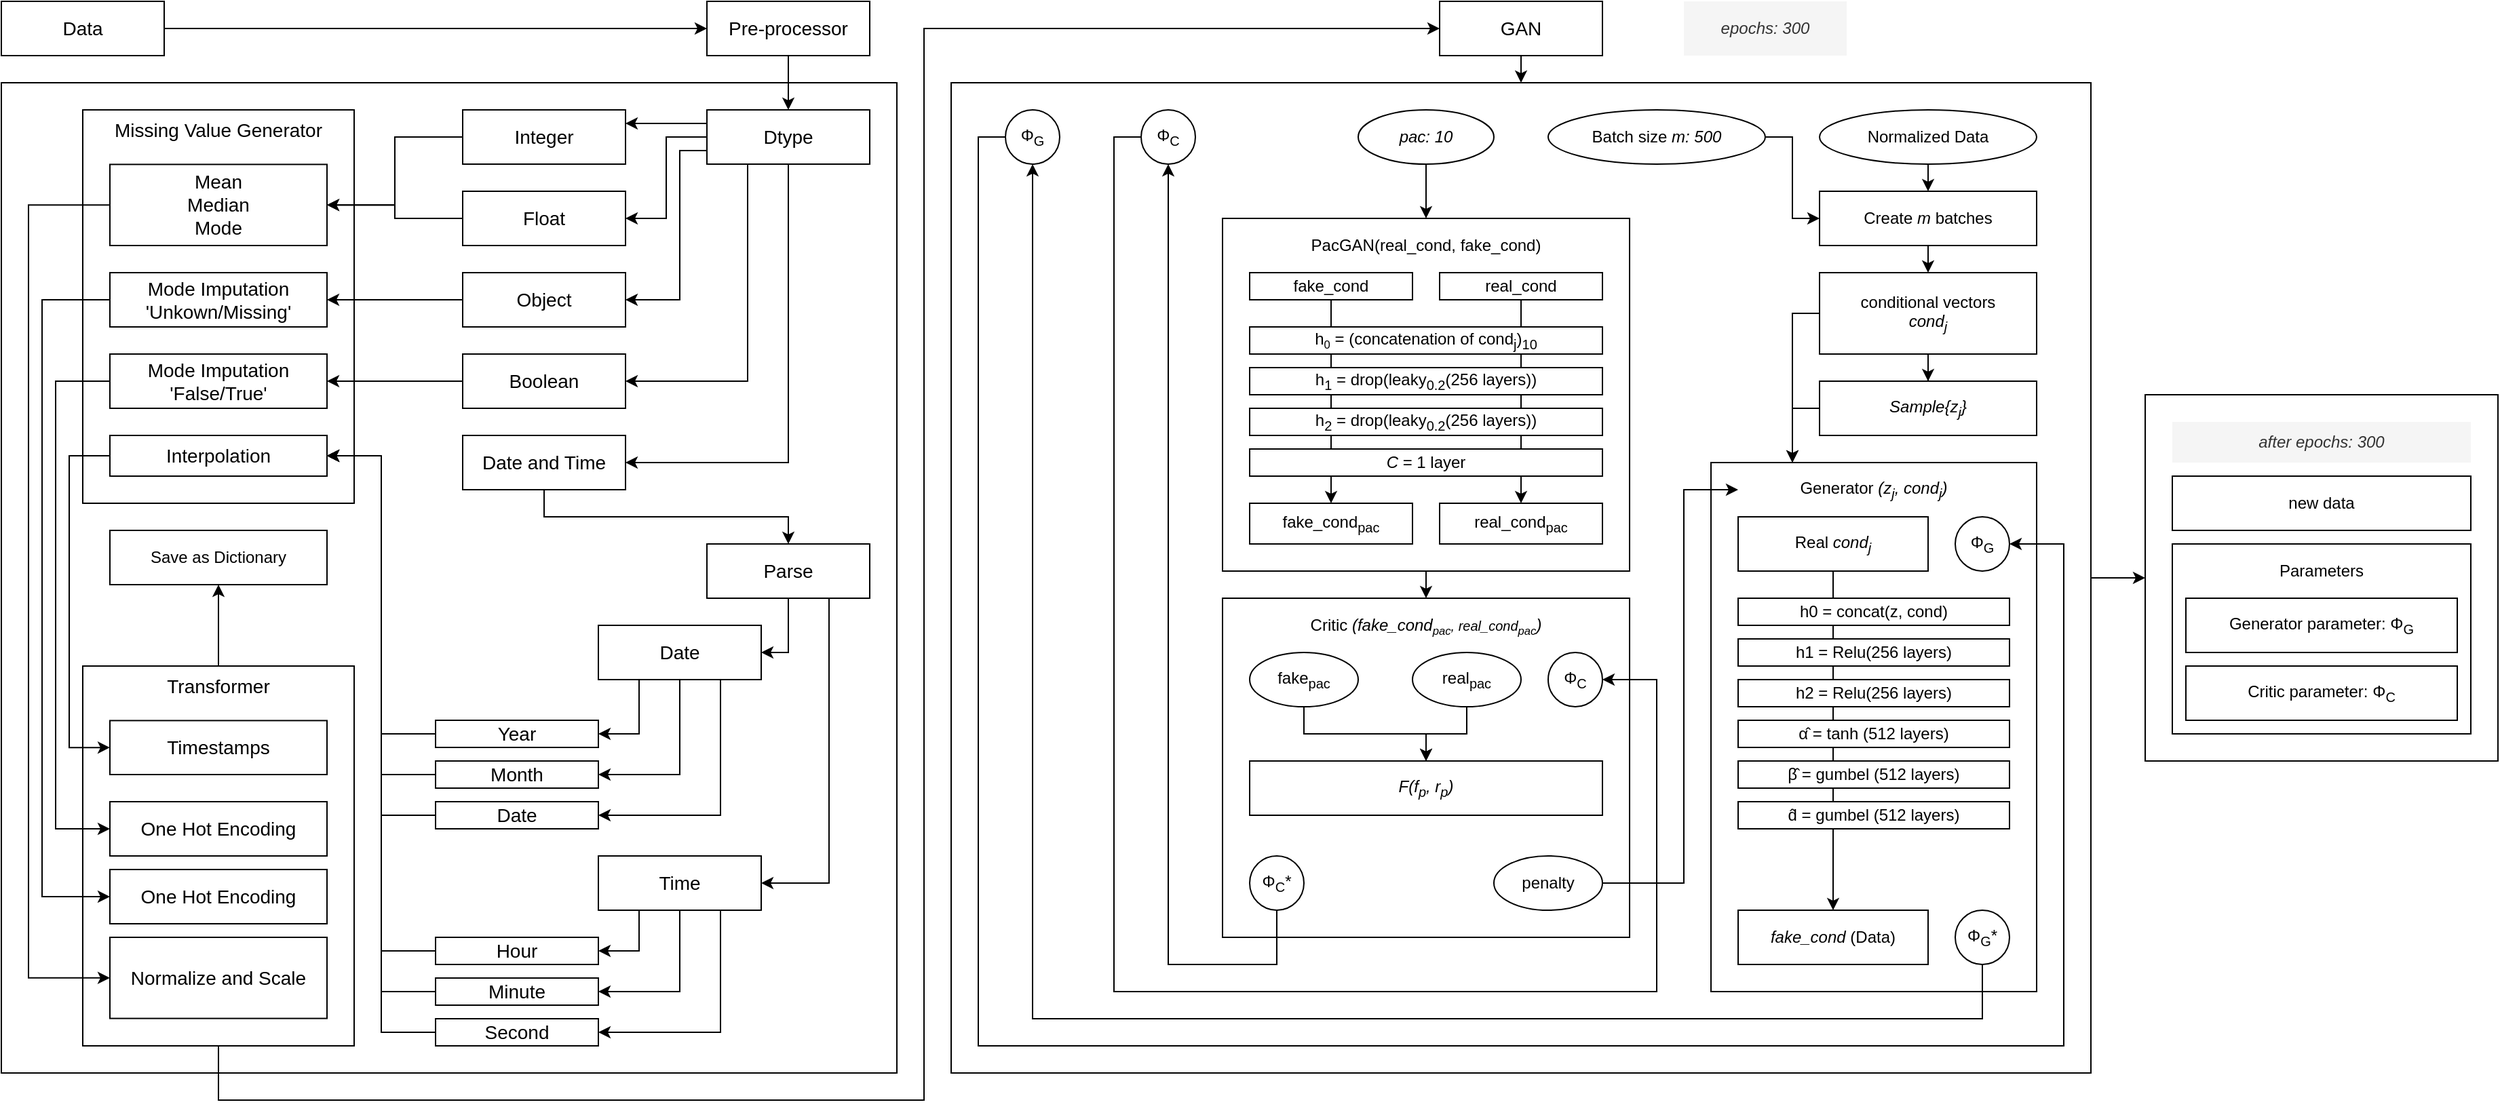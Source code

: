 <mxfile version="24.5.4" type="device">
  <diagram name="Page-1" id="wLf1nhtJa03toLaMT2m9">
    <mxGraphModel dx="813" dy="416" grid="1" gridSize="10" guides="1" tooltips="1" connect="1" arrows="1" fold="1" page="1" pageScale="1" pageWidth="1920" pageHeight="1200" math="0" shadow="0">
      <root>
        <mxCell id="0" />
        <mxCell id="1" parent="0" />
        <mxCell id="Lz_0s9tKfAzu82U7_1z1-38" value="" style="rounded=0;whiteSpace=wrap;html=1;fillColor=none;fontSize=14;fontFamily=Helvetica;verticalAlign=middle;" parent="1" vertex="1">
          <mxGeometry x="40" y="100" width="660" height="730" as="geometry" />
        </mxCell>
        <mxCell id="Lz_0s9tKfAzu82U7_1z1-3" value="" style="edgeStyle=orthogonalEdgeStyle;rounded=0;orthogonalLoop=1;jettySize=auto;html=1;fontSize=14;fontFamily=Helvetica;verticalAlign=middle;" parent="1" source="Lz_0s9tKfAzu82U7_1z1-1" target="Lz_0s9tKfAzu82U7_1z1-2" edge="1">
          <mxGeometry relative="1" as="geometry" />
        </mxCell>
        <mxCell id="Lz_0s9tKfAzu82U7_1z1-1" value="Data" style="rounded=0;whiteSpace=wrap;html=1;fontSize=14;fontFamily=Helvetica;verticalAlign=middle;horizontal=1;" parent="1" vertex="1">
          <mxGeometry x="40" y="40" width="120" height="40" as="geometry" />
        </mxCell>
        <mxCell id="Lz_0s9tKfAzu82U7_1z1-5" value="" style="edgeStyle=orthogonalEdgeStyle;rounded=0;orthogonalLoop=1;jettySize=auto;html=1;fontSize=14;fontFamily=Helvetica;verticalAlign=middle;" parent="1" source="Lz_0s9tKfAzu82U7_1z1-2" target="Lz_0s9tKfAzu82U7_1z1-4" edge="1">
          <mxGeometry relative="1" as="geometry" />
        </mxCell>
        <mxCell id="Lz_0s9tKfAzu82U7_1z1-2" value="Pre-processor" style="whiteSpace=wrap;html=1;rounded=0;fontSize=14;fontFamily=Helvetica;verticalAlign=middle;" parent="1" vertex="1">
          <mxGeometry x="560" y="40" width="120" height="40" as="geometry" />
        </mxCell>
        <mxCell id="Lz_0s9tKfAzu82U7_1z1-26" style="edgeStyle=orthogonalEdgeStyle;rounded=0;orthogonalLoop=1;jettySize=auto;html=1;exitX=0;exitY=0.25;exitDx=0;exitDy=0;entryX=1;entryY=0.25;entryDx=0;entryDy=0;fontSize=14;fontFamily=Helvetica;verticalAlign=middle;" parent="1" source="Lz_0s9tKfAzu82U7_1z1-4" target="Lz_0s9tKfAzu82U7_1z1-9" edge="1">
          <mxGeometry relative="1" as="geometry" />
        </mxCell>
        <mxCell id="Lz_0s9tKfAzu82U7_1z1-27" style="edgeStyle=orthogonalEdgeStyle;rounded=0;orthogonalLoop=1;jettySize=auto;html=1;exitX=0;exitY=0.5;exitDx=0;exitDy=0;entryX=1;entryY=0.5;entryDx=0;entryDy=0;fontSize=14;fontFamily=Helvetica;verticalAlign=middle;" parent="1" source="Lz_0s9tKfAzu82U7_1z1-4" target="Lz_0s9tKfAzu82U7_1z1-13" edge="1">
          <mxGeometry relative="1" as="geometry" />
        </mxCell>
        <mxCell id="Lz_0s9tKfAzu82U7_1z1-28" style="edgeStyle=orthogonalEdgeStyle;rounded=0;orthogonalLoop=1;jettySize=auto;html=1;exitX=0;exitY=0.75;exitDx=0;exitDy=0;entryX=1;entryY=0.5;entryDx=0;entryDy=0;fontSize=14;fontFamily=Helvetica;verticalAlign=middle;" parent="1" target="Lz_0s9tKfAzu82U7_1z1-15" edge="1">
          <mxGeometry relative="1" as="geometry">
            <mxPoint x="620" y="150" as="sourcePoint" />
            <mxPoint x="500" y="300" as="targetPoint" />
            <Array as="points">
              <mxPoint x="540" y="150" />
              <mxPoint x="540" y="260" />
            </Array>
          </mxGeometry>
        </mxCell>
        <mxCell id="Lz_0s9tKfAzu82U7_1z1-29" style="edgeStyle=orthogonalEdgeStyle;rounded=0;orthogonalLoop=1;jettySize=auto;html=1;exitX=0.25;exitY=1;exitDx=0;exitDy=0;entryX=1;entryY=0.5;entryDx=0;entryDy=0;fontSize=14;fontFamily=Helvetica;verticalAlign=middle;" parent="1" source="Lz_0s9tKfAzu82U7_1z1-4" target="Lz_0s9tKfAzu82U7_1z1-19" edge="1">
          <mxGeometry relative="1" as="geometry" />
        </mxCell>
        <mxCell id="Lz_0s9tKfAzu82U7_1z1-31" style="edgeStyle=orthogonalEdgeStyle;rounded=0;orthogonalLoop=1;jettySize=auto;html=1;exitX=0.5;exitY=1;exitDx=0;exitDy=0;entryX=1;entryY=0.5;entryDx=0;entryDy=0;fontSize=14;fontFamily=Helvetica;verticalAlign=middle;" parent="1" source="Lz_0s9tKfAzu82U7_1z1-4" target="Lz_0s9tKfAzu82U7_1z1-30" edge="1">
          <mxGeometry relative="1" as="geometry" />
        </mxCell>
        <mxCell id="Lz_0s9tKfAzu82U7_1z1-4" value="Dtype" style="whiteSpace=wrap;html=1;rounded=0;fontSize=14;fontFamily=Helvetica;verticalAlign=middle;" parent="1" vertex="1">
          <mxGeometry x="560" y="120" width="120" height="40" as="geometry" />
        </mxCell>
        <mxCell id="Lz_0s9tKfAzu82U7_1z1-57" value="" style="group;fontSize=14;fontFamily=Helvetica;verticalAlign=middle;" parent="1" vertex="1" connectable="0">
          <mxGeometry x="100" y="120" width="200" height="290" as="geometry" />
        </mxCell>
        <mxCell id="Lz_0s9tKfAzu82U7_1z1-40" value="" style="rounded=0;whiteSpace=wrap;html=1;fontSize=14;fontFamily=Helvetica;verticalAlign=middle;" parent="Lz_0s9tKfAzu82U7_1z1-57" vertex="1">
          <mxGeometry width="200" height="290" as="geometry" />
        </mxCell>
        <mxCell id="Lz_0s9tKfAzu82U7_1z1-41" value="Missing Value Generator" style="text;html=1;align=center;verticalAlign=middle;whiteSpace=wrap;rounded=0;fontSize=14;fontFamily=Helvetica;" parent="Lz_0s9tKfAzu82U7_1z1-57" vertex="1">
          <mxGeometry x="10" y="6.042" width="180" height="18.125" as="geometry" />
        </mxCell>
        <mxCell id="Lz_0s9tKfAzu82U7_1z1-61" value="Mean&lt;br style=&quot;font-size: 14px;&quot;&gt;Median&lt;br style=&quot;font-size: 14px;&quot;&gt;Mode" style="rounded=0;whiteSpace=wrap;html=1;fontSize=14;" parent="Lz_0s9tKfAzu82U7_1z1-57" vertex="1">
          <mxGeometry x="20" y="40.21" width="160" height="59.79" as="geometry" />
        </mxCell>
        <mxCell id="Lz_0s9tKfAzu82U7_1z1-64" value="Mode Imputation&lt;div style=&quot;font-size: 14px;&quot;&gt;&#39;Unkown/Missing&#39;&lt;/div&gt;" style="rounded=0;whiteSpace=wrap;html=1;fontSize=14;" parent="Lz_0s9tKfAzu82U7_1z1-57" vertex="1">
          <mxGeometry x="20" y="120" width="160" height="40" as="geometry" />
        </mxCell>
        <mxCell id="Lz_0s9tKfAzu82U7_1z1-66" value="Mode Imputation&lt;div style=&quot;font-size: 14px;&quot;&gt;&#39;False/True&#39;&lt;/div&gt;" style="rounded=0;whiteSpace=wrap;html=1;fontSize=14;" parent="Lz_0s9tKfAzu82U7_1z1-57" vertex="1">
          <mxGeometry x="20" y="180" width="160" height="40" as="geometry" />
        </mxCell>
        <mxCell id="Lz_0s9tKfAzu82U7_1z1-68" value="Interpolation" style="rounded=0;whiteSpace=wrap;html=1;fontSize=14;" parent="Lz_0s9tKfAzu82U7_1z1-57" vertex="1">
          <mxGeometry x="20" y="240" width="160" height="30" as="geometry" />
        </mxCell>
        <mxCell id="Lz_0s9tKfAzu82U7_1z1-76" style="edgeStyle=orthogonalEdgeStyle;rounded=0;orthogonalLoop=1;jettySize=auto;html=1;exitX=0;exitY=0.5;exitDx=0;exitDy=0;entryX=1;entryY=0.5;entryDx=0;entryDy=0;fontSize=14;" parent="1" source="Lz_0s9tKfAzu82U7_1z1-9" target="Lz_0s9tKfAzu82U7_1z1-61" edge="1">
          <mxGeometry relative="1" as="geometry" />
        </mxCell>
        <mxCell id="Lz_0s9tKfAzu82U7_1z1-9" value="Integer" style="whiteSpace=wrap;html=1;rounded=0;fontSize=14;fontFamily=Helvetica;verticalAlign=middle;" parent="1" vertex="1">
          <mxGeometry x="380" y="120" width="120" height="40" as="geometry" />
        </mxCell>
        <mxCell id="Lz_0s9tKfAzu82U7_1z1-77" style="edgeStyle=orthogonalEdgeStyle;rounded=0;orthogonalLoop=1;jettySize=auto;html=1;exitX=0;exitY=0.5;exitDx=0;exitDy=0;entryX=1;entryY=0.5;entryDx=0;entryDy=0;fontSize=14;" parent="1" source="Lz_0s9tKfAzu82U7_1z1-13" target="Lz_0s9tKfAzu82U7_1z1-61" edge="1">
          <mxGeometry relative="1" as="geometry" />
        </mxCell>
        <mxCell id="Lz_0s9tKfAzu82U7_1z1-13" value="Float" style="whiteSpace=wrap;html=1;rounded=0;fontSize=14;fontFamily=Helvetica;verticalAlign=middle;" parent="1" vertex="1">
          <mxGeometry x="380" y="180" width="120" height="40" as="geometry" />
        </mxCell>
        <mxCell id="Lz_0s9tKfAzu82U7_1z1-78" style="edgeStyle=orthogonalEdgeStyle;rounded=0;orthogonalLoop=1;jettySize=auto;html=1;exitX=0;exitY=0.5;exitDx=0;exitDy=0;entryX=1;entryY=0.5;entryDx=0;entryDy=0;fontSize=14;" parent="1" source="Lz_0s9tKfAzu82U7_1z1-15" target="Lz_0s9tKfAzu82U7_1z1-64" edge="1">
          <mxGeometry relative="1" as="geometry" />
        </mxCell>
        <mxCell id="Lz_0s9tKfAzu82U7_1z1-15" value="Object" style="whiteSpace=wrap;html=1;rounded=0;fontSize=14;fontFamily=Helvetica;verticalAlign=middle;" parent="1" vertex="1">
          <mxGeometry x="380" y="240" width="120" height="40" as="geometry" />
        </mxCell>
        <mxCell id="Lz_0s9tKfAzu82U7_1z1-79" style="edgeStyle=orthogonalEdgeStyle;rounded=0;orthogonalLoop=1;jettySize=auto;html=1;exitX=0;exitY=0.5;exitDx=0;exitDy=0;entryX=1;entryY=0.5;entryDx=0;entryDy=0;fontSize=14;" parent="1" source="Lz_0s9tKfAzu82U7_1z1-19" target="Lz_0s9tKfAzu82U7_1z1-66" edge="1">
          <mxGeometry relative="1" as="geometry" />
        </mxCell>
        <mxCell id="Lz_0s9tKfAzu82U7_1z1-19" value="Boolean" style="whiteSpace=wrap;html=1;rounded=0;fontSize=14;fontFamily=Helvetica;verticalAlign=middle;" parent="1" vertex="1">
          <mxGeometry x="380" y="300" width="120" height="40" as="geometry" />
        </mxCell>
        <mxCell id="Lz_0s9tKfAzu82U7_1z1-39" style="edgeStyle=orthogonalEdgeStyle;rounded=0;orthogonalLoop=1;jettySize=auto;html=1;exitX=0.5;exitY=1;exitDx=0;exitDy=0;entryX=0.5;entryY=0;entryDx=0;entryDy=0;fontSize=14;fontFamily=Helvetica;verticalAlign=middle;" parent="1" source="Lz_0s9tKfAzu82U7_1z1-30" target="Lz_0s9tKfAzu82U7_1z1-33" edge="1">
          <mxGeometry relative="1" as="geometry" />
        </mxCell>
        <mxCell id="Lz_0s9tKfAzu82U7_1z1-30" value="Date and Time" style="whiteSpace=wrap;html=1;rounded=0;fontSize=14;fontFamily=Helvetica;verticalAlign=middle;" parent="1" vertex="1">
          <mxGeometry x="380" y="360" width="120" height="40" as="geometry" />
        </mxCell>
        <mxCell id="Lz_0s9tKfAzu82U7_1z1-44" style="edgeStyle=orthogonalEdgeStyle;rounded=0;orthogonalLoop=1;jettySize=auto;html=1;exitX=0.75;exitY=1;exitDx=0;exitDy=0;entryX=1;entryY=0.5;entryDx=0;entryDy=0;fontSize=14;fontFamily=Helvetica;verticalAlign=middle;" parent="1" source="Lz_0s9tKfAzu82U7_1z1-33" target="Lz_0s9tKfAzu82U7_1z1-35" edge="1">
          <mxGeometry relative="1" as="geometry" />
        </mxCell>
        <mxCell id="Lz_0s9tKfAzu82U7_1z1-45" style="edgeStyle=orthogonalEdgeStyle;rounded=0;orthogonalLoop=1;jettySize=auto;html=1;exitX=0.5;exitY=1;exitDx=0;exitDy=0;entryX=1;entryY=0.5;entryDx=0;entryDy=0;fontSize=14;fontFamily=Helvetica;verticalAlign=middle;" parent="1" source="Lz_0s9tKfAzu82U7_1z1-33" target="Lz_0s9tKfAzu82U7_1z1-34" edge="1">
          <mxGeometry relative="1" as="geometry" />
        </mxCell>
        <mxCell id="Lz_0s9tKfAzu82U7_1z1-33" value="Parse" style="whiteSpace=wrap;html=1;rounded=0;fontSize=14;fontFamily=Helvetica;verticalAlign=middle;" parent="1" vertex="1">
          <mxGeometry x="560" y="440" width="120" height="40" as="geometry" />
        </mxCell>
        <mxCell id="Lz_0s9tKfAzu82U7_1z1-58" style="edgeStyle=orthogonalEdgeStyle;rounded=0;orthogonalLoop=1;jettySize=auto;html=1;exitX=0.75;exitY=1;exitDx=0;exitDy=0;entryX=1;entryY=0.5;entryDx=0;entryDy=0;fontSize=14;fontFamily=Helvetica;verticalAlign=middle;" parent="1" source="Lz_0s9tKfAzu82U7_1z1-34" target="Lz_0s9tKfAzu82U7_1z1-53" edge="1">
          <mxGeometry relative="1" as="geometry" />
        </mxCell>
        <mxCell id="Lz_0s9tKfAzu82U7_1z1-59" style="edgeStyle=orthogonalEdgeStyle;rounded=0;orthogonalLoop=1;jettySize=auto;html=1;exitX=0.5;exitY=1;exitDx=0;exitDy=0;entryX=1;entryY=0.5;entryDx=0;entryDy=0;fontSize=14;fontFamily=Helvetica;verticalAlign=middle;" parent="1" source="Lz_0s9tKfAzu82U7_1z1-34" target="Lz_0s9tKfAzu82U7_1z1-55" edge="1">
          <mxGeometry relative="1" as="geometry" />
        </mxCell>
        <mxCell id="Lz_0s9tKfAzu82U7_1z1-60" style="edgeStyle=orthogonalEdgeStyle;rounded=0;orthogonalLoop=1;jettySize=auto;html=1;exitX=0.25;exitY=1;exitDx=0;exitDy=0;entryX=1;entryY=0.5;entryDx=0;entryDy=0;fontSize=14;fontFamily=Helvetica;verticalAlign=middle;" parent="1" source="Lz_0s9tKfAzu82U7_1z1-34" target="Lz_0s9tKfAzu82U7_1z1-54" edge="1">
          <mxGeometry relative="1" as="geometry" />
        </mxCell>
        <mxCell id="Lz_0s9tKfAzu82U7_1z1-34" value="Date" style="whiteSpace=wrap;html=1;rounded=0;fontSize=14;fontFamily=Helvetica;verticalAlign=middle;" parent="1" vertex="1">
          <mxGeometry x="480" y="500" width="120" height="40" as="geometry" />
        </mxCell>
        <mxCell id="Lz_0s9tKfAzu82U7_1z1-49" style="edgeStyle=orthogonalEdgeStyle;rounded=0;orthogonalLoop=1;jettySize=auto;html=1;exitX=0.75;exitY=1;exitDx=0;exitDy=0;entryX=1;entryY=0.5;entryDx=0;entryDy=0;fontSize=14;fontFamily=Helvetica;verticalAlign=middle;" parent="1" source="Lz_0s9tKfAzu82U7_1z1-35" target="Lz_0s9tKfAzu82U7_1z1-46" edge="1">
          <mxGeometry relative="1" as="geometry" />
        </mxCell>
        <mxCell id="Lz_0s9tKfAzu82U7_1z1-50" style="edgeStyle=orthogonalEdgeStyle;rounded=0;orthogonalLoop=1;jettySize=auto;html=1;exitX=0.25;exitY=1;exitDx=0;exitDy=0;entryX=1;entryY=0.5;entryDx=0;entryDy=0;fontSize=14;fontFamily=Helvetica;verticalAlign=middle;" parent="1" source="Lz_0s9tKfAzu82U7_1z1-35" target="Lz_0s9tKfAzu82U7_1z1-48" edge="1">
          <mxGeometry relative="1" as="geometry" />
        </mxCell>
        <mxCell id="Lz_0s9tKfAzu82U7_1z1-52" style="edgeStyle=orthogonalEdgeStyle;rounded=0;orthogonalLoop=1;jettySize=auto;html=1;exitX=0.5;exitY=1;exitDx=0;exitDy=0;entryX=1;entryY=0.5;entryDx=0;entryDy=0;fontSize=14;fontFamily=Helvetica;verticalAlign=middle;" parent="1" source="Lz_0s9tKfAzu82U7_1z1-35" target="Lz_0s9tKfAzu82U7_1z1-51" edge="1">
          <mxGeometry relative="1" as="geometry" />
        </mxCell>
        <mxCell id="Lz_0s9tKfAzu82U7_1z1-35" value="Time" style="whiteSpace=wrap;html=1;rounded=0;fontSize=14;fontFamily=Helvetica;verticalAlign=middle;" parent="1" vertex="1">
          <mxGeometry x="480" y="670" width="120" height="40" as="geometry" />
        </mxCell>
        <mxCell id="Lz_0s9tKfAzu82U7_1z1-70" style="edgeStyle=orthogonalEdgeStyle;rounded=0;orthogonalLoop=1;jettySize=auto;html=1;exitX=0;exitY=0.5;exitDx=0;exitDy=0;entryX=1;entryY=0.5;entryDx=0;entryDy=0;fontSize=14;" parent="1" source="Lz_0s9tKfAzu82U7_1z1-46" target="Lz_0s9tKfAzu82U7_1z1-68" edge="1">
          <mxGeometry relative="1" as="geometry" />
        </mxCell>
        <mxCell id="Lz_0s9tKfAzu82U7_1z1-46" value="Second" style="whiteSpace=wrap;html=1;rounded=0;fontSize=14;fontFamily=Helvetica;verticalAlign=middle;" parent="1" vertex="1">
          <mxGeometry x="360" y="790" width="120" height="20" as="geometry" />
        </mxCell>
        <mxCell id="Lz_0s9tKfAzu82U7_1z1-72" style="edgeStyle=orthogonalEdgeStyle;rounded=0;orthogonalLoop=1;jettySize=auto;html=1;exitX=0;exitY=0.5;exitDx=0;exitDy=0;entryX=1;entryY=0.5;entryDx=0;entryDy=0;fontSize=14;" parent="1" source="Lz_0s9tKfAzu82U7_1z1-48" target="Lz_0s9tKfAzu82U7_1z1-68" edge="1">
          <mxGeometry relative="1" as="geometry" />
        </mxCell>
        <mxCell id="Lz_0s9tKfAzu82U7_1z1-48" value="Hour" style="whiteSpace=wrap;html=1;rounded=0;fontSize=14;fontFamily=Helvetica;verticalAlign=middle;" parent="1" vertex="1">
          <mxGeometry x="360" y="730" width="120" height="20" as="geometry" />
        </mxCell>
        <mxCell id="Lz_0s9tKfAzu82U7_1z1-71" style="edgeStyle=orthogonalEdgeStyle;rounded=0;orthogonalLoop=1;jettySize=auto;html=1;exitX=0;exitY=0.5;exitDx=0;exitDy=0;entryX=1;entryY=0.5;entryDx=0;entryDy=0;fontSize=14;" parent="1" source="Lz_0s9tKfAzu82U7_1z1-51" target="Lz_0s9tKfAzu82U7_1z1-68" edge="1">
          <mxGeometry relative="1" as="geometry" />
        </mxCell>
        <mxCell id="Lz_0s9tKfAzu82U7_1z1-51" value="Minute" style="whiteSpace=wrap;html=1;rounded=0;fontSize=14;fontFamily=Helvetica;verticalAlign=middle;" parent="1" vertex="1">
          <mxGeometry x="360" y="760" width="120" height="20" as="geometry" />
        </mxCell>
        <mxCell id="Lz_0s9tKfAzu82U7_1z1-73" style="edgeStyle=orthogonalEdgeStyle;rounded=0;orthogonalLoop=1;jettySize=auto;html=1;exitX=0;exitY=0.5;exitDx=0;exitDy=0;entryX=1;entryY=0.5;entryDx=0;entryDy=0;fontSize=14;" parent="1" source="Lz_0s9tKfAzu82U7_1z1-53" target="Lz_0s9tKfAzu82U7_1z1-68" edge="1">
          <mxGeometry relative="1" as="geometry" />
        </mxCell>
        <mxCell id="Lz_0s9tKfAzu82U7_1z1-53" value="Date" style="whiteSpace=wrap;html=1;rounded=0;fontSize=14;fontFamily=Helvetica;verticalAlign=middle;" parent="1" vertex="1">
          <mxGeometry x="360" y="630" width="120" height="20" as="geometry" />
        </mxCell>
        <mxCell id="Lz_0s9tKfAzu82U7_1z1-75" style="edgeStyle=orthogonalEdgeStyle;rounded=0;orthogonalLoop=1;jettySize=auto;html=1;exitX=0;exitY=0.5;exitDx=0;exitDy=0;entryX=1;entryY=0.5;entryDx=0;entryDy=0;fontSize=14;" parent="1" source="Lz_0s9tKfAzu82U7_1z1-54" target="Lz_0s9tKfAzu82U7_1z1-68" edge="1">
          <mxGeometry relative="1" as="geometry" />
        </mxCell>
        <mxCell id="Lz_0s9tKfAzu82U7_1z1-54" value="Year" style="whiteSpace=wrap;html=1;rounded=0;fontSize=14;fontFamily=Helvetica;verticalAlign=middle;" parent="1" vertex="1">
          <mxGeometry x="360" y="570" width="120" height="20" as="geometry" />
        </mxCell>
        <mxCell id="Lz_0s9tKfAzu82U7_1z1-74" style="edgeStyle=orthogonalEdgeStyle;rounded=0;orthogonalLoop=1;jettySize=auto;html=1;exitX=0;exitY=0.5;exitDx=0;exitDy=0;entryX=1;entryY=0.5;entryDx=0;entryDy=0;fontSize=14;" parent="1" source="Lz_0s9tKfAzu82U7_1z1-55" target="Lz_0s9tKfAzu82U7_1z1-68" edge="1">
          <mxGeometry relative="1" as="geometry" />
        </mxCell>
        <mxCell id="Lz_0s9tKfAzu82U7_1z1-55" value="Month" style="whiteSpace=wrap;html=1;rounded=0;fontSize=14;fontFamily=Helvetica;verticalAlign=middle;" parent="1" vertex="1">
          <mxGeometry x="360" y="600" width="120" height="20" as="geometry" />
        </mxCell>
        <mxCell id="Lz_0s9tKfAzu82U7_1z1-82" value="" style="group;fontSize=14;fontFamily=Helvetica;verticalAlign=middle;" parent="1" vertex="1" connectable="0">
          <mxGeometry x="100" y="530" width="200" height="290" as="geometry" />
        </mxCell>
        <mxCell id="Lz_0s9tKfAzu82U7_1z1-83" value="" style="rounded=0;whiteSpace=wrap;html=1;fontSize=14;fontFamily=Helvetica;verticalAlign=middle;" parent="Lz_0s9tKfAzu82U7_1z1-82" vertex="1">
          <mxGeometry width="200" height="280" as="geometry" />
        </mxCell>
        <mxCell id="Lz_0s9tKfAzu82U7_1z1-84" value="Transformer" style="text;html=1;align=center;verticalAlign=middle;whiteSpace=wrap;rounded=0;fontSize=14;fontFamily=Helvetica;" parent="Lz_0s9tKfAzu82U7_1z1-82" vertex="1">
          <mxGeometry x="10" y="6.042" width="180" height="18.125" as="geometry" />
        </mxCell>
        <mxCell id="Lz_0s9tKfAzu82U7_1z1-85" value="Normalize and Scale" style="rounded=0;whiteSpace=wrap;html=1;fontSize=14;" parent="Lz_0s9tKfAzu82U7_1z1-82" vertex="1">
          <mxGeometry x="20" y="200" width="160" height="59.79" as="geometry" />
        </mxCell>
        <mxCell id="Lz_0s9tKfAzu82U7_1z1-86" value="One Hot Encoding" style="rounded=0;whiteSpace=wrap;html=1;fontSize=14;" parent="Lz_0s9tKfAzu82U7_1z1-82" vertex="1">
          <mxGeometry x="20" y="150" width="160" height="40" as="geometry" />
        </mxCell>
        <mxCell id="Lz_0s9tKfAzu82U7_1z1-87" value="One Hot Encoding" style="rounded=0;whiteSpace=wrap;html=1;fontSize=14;" parent="Lz_0s9tKfAzu82U7_1z1-82" vertex="1">
          <mxGeometry x="20" y="100" width="160" height="40" as="geometry" />
        </mxCell>
        <mxCell id="Lz_0s9tKfAzu82U7_1z1-88" value="Timestamps" style="rounded=0;whiteSpace=wrap;html=1;fontSize=14;" parent="Lz_0s9tKfAzu82U7_1z1-82" vertex="1">
          <mxGeometry x="20" y="40.21" width="160" height="39.79" as="geometry" />
        </mxCell>
        <mxCell id="Lz_0s9tKfAzu82U7_1z1-90" style="edgeStyle=orthogonalEdgeStyle;rounded=0;orthogonalLoop=1;jettySize=auto;html=1;exitX=0;exitY=0.5;exitDx=0;exitDy=0;entryX=0;entryY=0.5;entryDx=0;entryDy=0;" parent="1" source="Lz_0s9tKfAzu82U7_1z1-61" target="Lz_0s9tKfAzu82U7_1z1-85" edge="1">
          <mxGeometry relative="1" as="geometry">
            <Array as="points">
              <mxPoint x="60" y="190" />
              <mxPoint x="60" y="760" />
            </Array>
          </mxGeometry>
        </mxCell>
        <mxCell id="Lz_0s9tKfAzu82U7_1z1-91" style="edgeStyle=orthogonalEdgeStyle;rounded=0;orthogonalLoop=1;jettySize=auto;html=1;exitX=0;exitY=0.5;exitDx=0;exitDy=0;entryX=0;entryY=0.5;entryDx=0;entryDy=0;" parent="1" source="Lz_0s9tKfAzu82U7_1z1-64" target="Lz_0s9tKfAzu82U7_1z1-86" edge="1">
          <mxGeometry relative="1" as="geometry">
            <Array as="points">
              <mxPoint x="70" y="260" />
              <mxPoint x="70" y="700" />
            </Array>
          </mxGeometry>
        </mxCell>
        <mxCell id="Lz_0s9tKfAzu82U7_1z1-92" style="edgeStyle=orthogonalEdgeStyle;rounded=0;orthogonalLoop=1;jettySize=auto;html=1;exitX=0;exitY=0.5;exitDx=0;exitDy=0;entryX=0;entryY=0.5;entryDx=0;entryDy=0;" parent="1" source="Lz_0s9tKfAzu82U7_1z1-66" target="Lz_0s9tKfAzu82U7_1z1-87" edge="1">
          <mxGeometry relative="1" as="geometry">
            <Array as="points">
              <mxPoint x="80" y="320" />
              <mxPoint x="80" y="650" />
            </Array>
          </mxGeometry>
        </mxCell>
        <mxCell id="Lz_0s9tKfAzu82U7_1z1-93" style="edgeStyle=orthogonalEdgeStyle;rounded=0;orthogonalLoop=1;jettySize=auto;html=1;exitX=0;exitY=0.5;exitDx=0;exitDy=0;entryX=0;entryY=0.5;entryDx=0;entryDy=0;" parent="1" source="Lz_0s9tKfAzu82U7_1z1-68" target="Lz_0s9tKfAzu82U7_1z1-88" edge="1">
          <mxGeometry relative="1" as="geometry">
            <Array as="points">
              <mxPoint x="90" y="375" />
              <mxPoint x="90" y="590" />
            </Array>
          </mxGeometry>
        </mxCell>
        <mxCell id="yUvDNJtRENZzzYbExARZ-10" style="edgeStyle=orthogonalEdgeStyle;rounded=0;orthogonalLoop=1;jettySize=auto;html=1;exitX=0.5;exitY=1;exitDx=0;exitDy=0;entryX=0.5;entryY=0;entryDx=0;entryDy=0;" edge="1" parent="1" source="Lz_0s9tKfAzu82U7_1z1-94" target="Lz_0s9tKfAzu82U7_1z1-97">
          <mxGeometry relative="1" as="geometry" />
        </mxCell>
        <mxCell id="Lz_0s9tKfAzu82U7_1z1-94" value="GAN" style="whiteSpace=wrap;html=1;rounded=0;fontSize=14;fontFamily=Helvetica;verticalAlign=middle;" parent="1" vertex="1">
          <mxGeometry x="1100" y="40" width="120" height="40" as="geometry" />
        </mxCell>
        <mxCell id="Lz_0s9tKfAzu82U7_1z1-95" style="edgeStyle=orthogonalEdgeStyle;rounded=0;orthogonalLoop=1;jettySize=auto;html=1;exitX=0.5;exitY=1;exitDx=0;exitDy=0;entryX=0;entryY=0.5;entryDx=0;entryDy=0;" parent="1" source="Lz_0s9tKfAzu82U7_1z1-83" target="Lz_0s9tKfAzu82U7_1z1-94" edge="1">
          <mxGeometry relative="1" as="geometry">
            <Array as="points">
              <mxPoint x="200" y="850" />
              <mxPoint x="720" y="850" />
              <mxPoint x="720" y="60" />
            </Array>
          </mxGeometry>
        </mxCell>
        <mxCell id="yUvDNJtRENZzzYbExARZ-119" style="edgeStyle=orthogonalEdgeStyle;rounded=0;orthogonalLoop=1;jettySize=auto;html=1;exitX=1;exitY=0.5;exitDx=0;exitDy=0;entryX=0;entryY=0.5;entryDx=0;entryDy=0;" edge="1" parent="1" source="Lz_0s9tKfAzu82U7_1z1-97" target="yUvDNJtRENZzzYbExARZ-112">
          <mxGeometry relative="1" as="geometry" />
        </mxCell>
        <mxCell id="Lz_0s9tKfAzu82U7_1z1-97" value="" style="rounded=0;whiteSpace=wrap;html=1;fillColor=none;fontSize=14;fontFamily=Helvetica;verticalAlign=middle;" parent="1" vertex="1">
          <mxGeometry x="740" y="100" width="840" height="730" as="geometry" />
        </mxCell>
        <mxCell id="7vlPjH-xqfgEaJO80bJL-1" value="Save as Dictionary" style="rounded=0;whiteSpace=wrap;html=1;" parent="1" vertex="1">
          <mxGeometry x="120" y="430" width="160" height="40" as="geometry" />
        </mxCell>
        <mxCell id="7vlPjH-xqfgEaJO80bJL-2" value="" style="edgeStyle=orthogonalEdgeStyle;rounded=0;orthogonalLoop=1;jettySize=auto;html=1;entryX=0.5;entryY=1;entryDx=0;entryDy=0;" parent="1" source="Lz_0s9tKfAzu82U7_1z1-83" target="7vlPjH-xqfgEaJO80bJL-1" edge="1">
          <mxGeometry relative="1" as="geometry" />
        </mxCell>
        <mxCell id="yUvDNJtRENZzzYbExARZ-45" style="edgeStyle=orthogonalEdgeStyle;rounded=0;orthogonalLoop=1;jettySize=auto;html=1;exitX=0;exitY=0.5;exitDx=0;exitDy=0;entryX=1;entryY=0.5;entryDx=0;entryDy=0;" edge="1" parent="1" source="yUvDNJtRENZzzYbExARZ-3" target="yUvDNJtRENZzzYbExARZ-43">
          <mxGeometry relative="1" as="geometry">
            <Array as="points">
              <mxPoint x="760" y="140" />
              <mxPoint x="760" y="810" />
              <mxPoint x="1560" y="810" />
              <mxPoint x="1560" y="440" />
            </Array>
          </mxGeometry>
        </mxCell>
        <mxCell id="yUvDNJtRENZzzYbExARZ-3" value="Φ&lt;sub&gt;G&lt;/sub&gt;" style="ellipse;whiteSpace=wrap;html=1;" vertex="1" parent="1">
          <mxGeometry x="780" y="120" width="40" height="40" as="geometry" />
        </mxCell>
        <mxCell id="yUvDNJtRENZzzYbExARZ-54" style="edgeStyle=orthogonalEdgeStyle;rounded=0;orthogonalLoop=1;jettySize=auto;html=1;exitX=0;exitY=0.5;exitDx=0;exitDy=0;entryX=1;entryY=0.5;entryDx=0;entryDy=0;" edge="1" parent="1" source="yUvDNJtRENZzzYbExARZ-4" target="yUvDNJtRENZzzYbExARZ-51">
          <mxGeometry relative="1" as="geometry">
            <Array as="points">
              <mxPoint x="860" y="140" />
              <mxPoint x="860" y="770" />
              <mxPoint x="1260" y="770" />
              <mxPoint x="1260" y="540" />
            </Array>
          </mxGeometry>
        </mxCell>
        <mxCell id="yUvDNJtRENZzzYbExARZ-4" value="Φ&lt;sub&gt;C&lt;/sub&gt;" style="ellipse;whiteSpace=wrap;html=1;" vertex="1" parent="1">
          <mxGeometry x="880" y="120" width="40" height="40" as="geometry" />
        </mxCell>
        <mxCell id="yUvDNJtRENZzzYbExARZ-28" style="edgeStyle=orthogonalEdgeStyle;rounded=0;orthogonalLoop=1;jettySize=auto;html=1;exitX=1;exitY=0.5;exitDx=0;exitDy=0;entryX=0;entryY=0.5;entryDx=0;entryDy=0;" edge="1" parent="1" source="yUvDNJtRENZzzYbExARZ-5" target="yUvDNJtRENZzzYbExARZ-14">
          <mxGeometry relative="1" as="geometry" />
        </mxCell>
        <mxCell id="yUvDNJtRENZzzYbExARZ-5" value="Batch size &lt;i&gt;m: 500&lt;/i&gt;" style="ellipse;whiteSpace=wrap;html=1;" vertex="1" parent="1">
          <mxGeometry x="1180" y="120" width="160" height="40" as="geometry" />
        </mxCell>
        <mxCell id="yUvDNJtRENZzzYbExARZ-69" style="edgeStyle=orthogonalEdgeStyle;rounded=0;orthogonalLoop=1;jettySize=auto;html=1;entryX=0.5;entryY=0;entryDx=0;entryDy=0;" edge="1" parent="1" source="yUvDNJtRENZzzYbExARZ-7" target="yUvDNJtRENZzzYbExARZ-56">
          <mxGeometry relative="1" as="geometry" />
        </mxCell>
        <mxCell id="yUvDNJtRENZzzYbExARZ-7" value="&lt;i&gt;pac: 10&lt;/i&gt;" style="ellipse;whiteSpace=wrap;html=1;" vertex="1" parent="1">
          <mxGeometry x="1040" y="120" width="100" height="40" as="geometry" />
        </mxCell>
        <mxCell id="yUvDNJtRENZzzYbExARZ-37" style="edgeStyle=orthogonalEdgeStyle;rounded=0;orthogonalLoop=1;jettySize=auto;html=1;exitX=0.5;exitY=1;exitDx=0;exitDy=0;entryX=0.5;entryY=0;entryDx=0;entryDy=0;" edge="1" parent="1" source="yUvDNJtRENZzzYbExARZ-8" target="yUvDNJtRENZzzYbExARZ-14">
          <mxGeometry relative="1" as="geometry" />
        </mxCell>
        <mxCell id="yUvDNJtRENZzzYbExARZ-8" value="Normalized Data" style="ellipse;whiteSpace=wrap;html=1;" vertex="1" parent="1">
          <mxGeometry x="1380" y="120" width="160" height="40" as="geometry" />
        </mxCell>
        <mxCell id="yUvDNJtRENZzzYbExARZ-13" value="&lt;i&gt;epochs: 300&lt;/i&gt;" style="text;html=1;align=center;verticalAlign=middle;whiteSpace=wrap;rounded=0;fillColor=#f5f5f5;fontColor=#333333;strokeColor=none;" vertex="1" parent="1">
          <mxGeometry x="1280" y="40" width="120" height="40" as="geometry" />
        </mxCell>
        <mxCell id="yUvDNJtRENZzzYbExARZ-38" style="edgeStyle=orthogonalEdgeStyle;rounded=0;orthogonalLoop=1;jettySize=auto;html=1;exitX=0.5;exitY=1;exitDx=0;exitDy=0;entryX=0.5;entryY=0;entryDx=0;entryDy=0;" edge="1" parent="1" source="yUvDNJtRENZzzYbExARZ-14" target="yUvDNJtRENZzzYbExARZ-19">
          <mxGeometry relative="1" as="geometry" />
        </mxCell>
        <mxCell id="yUvDNJtRENZzzYbExARZ-14" value="Create &lt;i&gt;m&lt;/i&gt; batches" style="rounded=0;whiteSpace=wrap;html=1;" vertex="1" parent="1">
          <mxGeometry x="1380" y="180" width="160" height="40" as="geometry" />
        </mxCell>
        <mxCell id="yUvDNJtRENZzzYbExARZ-32" style="edgeStyle=orthogonalEdgeStyle;rounded=0;orthogonalLoop=1;jettySize=auto;html=1;entryX=0.5;entryY=0;entryDx=0;entryDy=0;" edge="1" parent="1" source="yUvDNJtRENZzzYbExARZ-19" target="yUvDNJtRENZzzYbExARZ-25">
          <mxGeometry relative="1" as="geometry" />
        </mxCell>
        <mxCell id="yUvDNJtRENZzzYbExARZ-59" style="edgeStyle=orthogonalEdgeStyle;rounded=0;orthogonalLoop=1;jettySize=auto;html=1;exitX=0;exitY=0.5;exitDx=0;exitDy=0;entryX=0.25;entryY=0;entryDx=0;entryDy=0;" edge="1" parent="1" source="yUvDNJtRENZzzYbExARZ-19" target="yUvDNJtRENZzzYbExARZ-31">
          <mxGeometry relative="1" as="geometry" />
        </mxCell>
        <mxCell id="yUvDNJtRENZzzYbExARZ-19" value="conditional vectors&lt;br&gt;&lt;i&gt;cond&lt;sub&gt;j&lt;/sub&gt;&lt;/i&gt;" style="rounded=0;whiteSpace=wrap;html=1;" vertex="1" parent="1">
          <mxGeometry x="1380" y="240" width="160" height="60" as="geometry" />
        </mxCell>
        <mxCell id="yUvDNJtRENZzzYbExARZ-33" style="edgeStyle=orthogonalEdgeStyle;rounded=0;orthogonalLoop=1;jettySize=auto;html=1;exitX=0;exitY=0.5;exitDx=0;exitDy=0;entryX=0.25;entryY=0;entryDx=0;entryDy=0;" edge="1" parent="1" source="yUvDNJtRENZzzYbExARZ-25" target="yUvDNJtRENZzzYbExARZ-31">
          <mxGeometry relative="1" as="geometry" />
        </mxCell>
        <mxCell id="yUvDNJtRENZzzYbExARZ-25" value="&lt;i&gt;Sample{z&lt;sub&gt;j&lt;/sub&gt;}&lt;/i&gt;" style="rounded=0;whiteSpace=wrap;html=1;" vertex="1" parent="1">
          <mxGeometry x="1380" y="320" width="160" height="40" as="geometry" />
        </mxCell>
        <mxCell id="yUvDNJtRENZzzYbExARZ-31" value="" style="rounded=0;whiteSpace=wrap;html=1;fillColor=none;" vertex="1" parent="1">
          <mxGeometry x="1300" y="380" width="240" height="390" as="geometry" />
        </mxCell>
        <mxCell id="yUvDNJtRENZzzYbExARZ-34" value="Generator &lt;i&gt;(z&lt;sub&gt;j&lt;/sub&gt;, cond&lt;sub&gt;j&lt;/sub&gt;)&lt;/i&gt;" style="text;html=1;align=center;verticalAlign=middle;whiteSpace=wrap;rounded=0;" vertex="1" parent="1">
          <mxGeometry x="1320" y="390" width="200" height="20" as="geometry" />
        </mxCell>
        <mxCell id="yUvDNJtRENZzzYbExARZ-36" value="&lt;i&gt;fake_cond&lt;/i&gt; (Data)" style="rounded=0;whiteSpace=wrap;html=1;" vertex="1" parent="1">
          <mxGeometry x="1320" y="710" width="140" height="40" as="geometry" />
        </mxCell>
        <mxCell id="yUvDNJtRENZzzYbExARZ-44" style="edgeStyle=orthogonalEdgeStyle;rounded=0;orthogonalLoop=1;jettySize=auto;html=1;exitX=0.5;exitY=1;exitDx=0;exitDy=0;entryX=0.5;entryY=1;entryDx=0;entryDy=0;" edge="1" parent="1" source="yUvDNJtRENZzzYbExARZ-40" target="yUvDNJtRENZzzYbExARZ-3">
          <mxGeometry relative="1" as="geometry">
            <Array as="points">
              <mxPoint x="1500" y="790" />
              <mxPoint x="800" y="790" />
            </Array>
          </mxGeometry>
        </mxCell>
        <mxCell id="yUvDNJtRENZzzYbExARZ-40" value="Φ&lt;sub&gt;G&lt;/sub&gt;*" style="ellipse;whiteSpace=wrap;html=1;" vertex="1" parent="1">
          <mxGeometry x="1480" y="710" width="40" height="40" as="geometry" />
        </mxCell>
        <mxCell id="yUvDNJtRENZzzYbExARZ-43" value="Φ&lt;sub&gt;G&lt;/sub&gt;" style="ellipse;whiteSpace=wrap;html=1;" vertex="1" parent="1">
          <mxGeometry x="1480" y="420" width="40" height="40" as="geometry" />
        </mxCell>
        <mxCell id="yUvDNJtRENZzzYbExARZ-103" style="edgeStyle=orthogonalEdgeStyle;rounded=0;orthogonalLoop=1;jettySize=auto;html=1;entryX=0.5;entryY=0;entryDx=0;entryDy=0;" edge="1" parent="1" source="yUvDNJtRENZzzYbExARZ-46" target="yUvDNJtRENZzzYbExARZ-36">
          <mxGeometry relative="1" as="geometry" />
        </mxCell>
        <mxCell id="yUvDNJtRENZzzYbExARZ-46" value="Real &lt;i&gt;cond&lt;sub&gt;j&lt;/sub&gt;&lt;/i&gt;" style="rounded=0;whiteSpace=wrap;html=1;" vertex="1" parent="1">
          <mxGeometry x="1320" y="420" width="140" height="40" as="geometry" />
        </mxCell>
        <mxCell id="yUvDNJtRENZzzYbExARZ-49" value="h0 = concat(z, cond)" style="rounded=0;whiteSpace=wrap;html=1;" vertex="1" parent="1">
          <mxGeometry x="1320" y="480" width="200" height="20" as="geometry" />
        </mxCell>
        <mxCell id="yUvDNJtRENZzzYbExARZ-50" value="" style="rounded=0;whiteSpace=wrap;html=1;fillColor=none;" vertex="1" parent="1">
          <mxGeometry x="940" y="480" width="300" height="250" as="geometry" />
        </mxCell>
        <mxCell id="yUvDNJtRENZzzYbExARZ-51" value="Φ&lt;sub&gt;C&lt;/sub&gt;" style="ellipse;whiteSpace=wrap;html=1;" vertex="1" parent="1">
          <mxGeometry x="1180" y="520" width="40" height="40" as="geometry" />
        </mxCell>
        <mxCell id="yUvDNJtRENZzzYbExARZ-53" style="edgeStyle=orthogonalEdgeStyle;rounded=0;orthogonalLoop=1;jettySize=auto;html=1;exitX=0.5;exitY=1;exitDx=0;exitDy=0;entryX=0.5;entryY=1;entryDx=0;entryDy=0;" edge="1" parent="1" source="yUvDNJtRENZzzYbExARZ-52" target="yUvDNJtRENZzzYbExARZ-4">
          <mxGeometry relative="1" as="geometry">
            <Array as="points">
              <mxPoint x="980" y="750" />
              <mxPoint x="900" y="750" />
            </Array>
          </mxGeometry>
        </mxCell>
        <mxCell id="yUvDNJtRENZzzYbExARZ-52" value="Φ&lt;sub&gt;C&lt;/sub&gt;*" style="ellipse;whiteSpace=wrap;html=1;" vertex="1" parent="1">
          <mxGeometry x="960" y="670" width="40" height="40" as="geometry" />
        </mxCell>
        <mxCell id="yUvDNJtRENZzzYbExARZ-55" value="Critic&amp;nbsp;&lt;i&gt;(fake_cond&lt;span style=&quot;font-size: 10px;&quot;&gt;&lt;sub&gt;pac&lt;/sub&gt;, real_cond&lt;sub&gt;pac&lt;/sub&gt;&lt;/span&gt;)&lt;/i&gt;" style="text;html=1;align=center;verticalAlign=middle;whiteSpace=wrap;rounded=0;" vertex="1" parent="1">
          <mxGeometry x="960" y="490" width="260" height="20" as="geometry" />
        </mxCell>
        <mxCell id="yUvDNJtRENZzzYbExARZ-82" style="edgeStyle=orthogonalEdgeStyle;rounded=0;orthogonalLoop=1;jettySize=auto;html=1;exitX=0.5;exitY=1;exitDx=0;exitDy=0;entryX=0.5;entryY=0;entryDx=0;entryDy=0;" edge="1" parent="1" source="yUvDNJtRENZzzYbExARZ-56" target="yUvDNJtRENZzzYbExARZ-50">
          <mxGeometry relative="1" as="geometry" />
        </mxCell>
        <mxCell id="yUvDNJtRENZzzYbExARZ-56" value="" style="rounded=0;whiteSpace=wrap;html=1;fillColor=none;" vertex="1" parent="1">
          <mxGeometry x="940" y="200" width="300" height="260" as="geometry" />
        </mxCell>
        <mxCell id="yUvDNJtRENZzzYbExARZ-57" value="PacGAN(real_cond, fake_cond)" style="text;html=1;align=center;verticalAlign=middle;whiteSpace=wrap;rounded=0;" vertex="1" parent="1">
          <mxGeometry x="960" y="210" width="260" height="20" as="geometry" />
        </mxCell>
        <mxCell id="yUvDNJtRENZzzYbExARZ-80" style="edgeStyle=orthogonalEdgeStyle;rounded=0;orthogonalLoop=1;jettySize=auto;html=1;entryX=0.5;entryY=0;entryDx=0;entryDy=0;" edge="1" parent="1" source="yUvDNJtRENZzzYbExARZ-62" target="yUvDNJtRENZzzYbExARZ-66">
          <mxGeometry relative="1" as="geometry" />
        </mxCell>
        <mxCell id="yUvDNJtRENZzzYbExARZ-62" value="fake_cond" style="rounded=0;whiteSpace=wrap;html=1;" vertex="1" parent="1">
          <mxGeometry x="960" y="240" width="120" height="20" as="geometry" />
        </mxCell>
        <mxCell id="yUvDNJtRENZzzYbExARZ-81" style="edgeStyle=orthogonalEdgeStyle;rounded=0;orthogonalLoop=1;jettySize=auto;html=1;entryX=0.5;entryY=0;entryDx=0;entryDy=0;" edge="1" parent="1" source="yUvDNJtRENZzzYbExARZ-63" target="yUvDNJtRENZzzYbExARZ-67">
          <mxGeometry relative="1" as="geometry" />
        </mxCell>
        <mxCell id="yUvDNJtRENZzzYbExARZ-63" value="real_cond" style="rounded=0;whiteSpace=wrap;html=1;" vertex="1" parent="1">
          <mxGeometry x="1100" y="240" width="120" height="20" as="geometry" />
        </mxCell>
        <mxCell id="yUvDNJtRENZzzYbExARZ-66" value="fake_cond&lt;sub&gt;pac&lt;/sub&gt;" style="rounded=0;whiteSpace=wrap;html=1;" vertex="1" parent="1">
          <mxGeometry x="960" y="410" width="120" height="30" as="geometry" />
        </mxCell>
        <mxCell id="yUvDNJtRENZzzYbExARZ-67" value="real_cond&lt;sub&gt;pac&lt;/sub&gt;" style="rounded=0;whiteSpace=wrap;html=1;" vertex="1" parent="1">
          <mxGeometry x="1100" y="410" width="120" height="30" as="geometry" />
        </mxCell>
        <mxCell id="yUvDNJtRENZzzYbExARZ-75" value="h&lt;span style=&quot;font-size: 10px;&quot;&gt;&lt;sub&gt;0&lt;/sub&gt;&lt;/span&gt;&amp;nbsp;= (concatenation of cond&lt;sub&gt;j&lt;/sub&gt;)&lt;sub&gt;10&lt;/sub&gt;" style="rounded=0;whiteSpace=wrap;html=1;" vertex="1" parent="1">
          <mxGeometry x="960" y="280" width="260" height="20" as="geometry" />
        </mxCell>
        <mxCell id="yUvDNJtRENZzzYbExARZ-76" value="h&lt;sub&gt;1&lt;/sub&gt; = drop(leaky&lt;sub&gt;0.2&lt;/sub&gt;(256 layers))" style="rounded=0;whiteSpace=wrap;html=1;" vertex="1" parent="1">
          <mxGeometry x="960" y="310" width="260" height="20" as="geometry" />
        </mxCell>
        <mxCell id="yUvDNJtRENZzzYbExARZ-77" value="h&lt;sub&gt;2&lt;/sub&gt; = drop(leaky&lt;sub&gt;0.2&lt;/sub&gt;(256 layers))" style="rounded=0;whiteSpace=wrap;html=1;" vertex="1" parent="1">
          <mxGeometry x="960" y="340" width="260" height="20" as="geometry" />
        </mxCell>
        <mxCell id="yUvDNJtRENZzzYbExARZ-78" value="&lt;i&gt;C&lt;/i&gt; = 1 layer" style="rounded=0;whiteSpace=wrap;html=1;" vertex="1" parent="1">
          <mxGeometry x="960" y="370" width="260" height="20" as="geometry" />
        </mxCell>
        <mxCell id="yUvDNJtRENZzzYbExARZ-108" style="edgeStyle=orthogonalEdgeStyle;rounded=0;orthogonalLoop=1;jettySize=auto;html=1;entryX=0.5;entryY=0;entryDx=0;entryDy=0;" edge="1" parent="1" source="yUvDNJtRENZzzYbExARZ-83" target="yUvDNJtRENZzzYbExARZ-85">
          <mxGeometry relative="1" as="geometry" />
        </mxCell>
        <mxCell id="yUvDNJtRENZzzYbExARZ-83" value="fake&lt;sub&gt;pac&lt;/sub&gt;" style="ellipse;whiteSpace=wrap;html=1;" vertex="1" parent="1">
          <mxGeometry x="960" y="520" width="80" height="40" as="geometry" />
        </mxCell>
        <mxCell id="yUvDNJtRENZzzYbExARZ-109" style="edgeStyle=orthogonalEdgeStyle;rounded=0;orthogonalLoop=1;jettySize=auto;html=1;entryX=0.5;entryY=0;entryDx=0;entryDy=0;" edge="1" parent="1" source="yUvDNJtRENZzzYbExARZ-84" target="yUvDNJtRENZzzYbExARZ-85">
          <mxGeometry relative="1" as="geometry" />
        </mxCell>
        <mxCell id="yUvDNJtRENZzzYbExARZ-84" value="real&lt;sub&gt;pac&lt;/sub&gt;" style="ellipse;whiteSpace=wrap;html=1;" vertex="1" parent="1">
          <mxGeometry x="1080" y="520" width="80" height="40" as="geometry" />
        </mxCell>
        <mxCell id="yUvDNJtRENZzzYbExARZ-85" value="&lt;i&gt;F(f&lt;sub&gt;p&lt;/sub&gt;, r&lt;sub&gt;p&lt;/sub&gt;)&lt;/i&gt;" style="rounded=0;whiteSpace=wrap;html=1;" vertex="1" parent="1">
          <mxGeometry x="960" y="600" width="260" height="40" as="geometry" />
        </mxCell>
        <mxCell id="yUvDNJtRENZzzYbExARZ-98" value="h1 = Relu(256 layers)" style="rounded=0;whiteSpace=wrap;html=1;" vertex="1" parent="1">
          <mxGeometry x="1320" y="510" width="200" height="20" as="geometry" />
        </mxCell>
        <mxCell id="yUvDNJtRENZzzYbExARZ-104" value="h2 = Relu(256 layers)" style="rounded=0;whiteSpace=wrap;html=1;" vertex="1" parent="1">
          <mxGeometry x="1320" y="540" width="200" height="20" as="geometry" />
        </mxCell>
        <mxCell id="yUvDNJtRENZzzYbExARZ-105" value="α̂ = tanh (512 layers)" style="rounded=0;whiteSpace=wrap;html=1;" vertex="1" parent="1">
          <mxGeometry x="1320" y="570" width="200" height="20" as="geometry" />
        </mxCell>
        <mxCell id="yUvDNJtRENZzzYbExARZ-106" value="β̂&amp;nbsp;= gumbel (512 layers)" style="rounded=0;whiteSpace=wrap;html=1;" vertex="1" parent="1">
          <mxGeometry x="1320" y="600" width="200" height="20" as="geometry" />
        </mxCell>
        <mxCell id="yUvDNJtRENZzzYbExARZ-107" value="d̂&amp;nbsp;= gumbel (512 layers)" style="rounded=0;whiteSpace=wrap;html=1;" vertex="1" parent="1">
          <mxGeometry x="1320" y="630" width="200" height="20" as="geometry" />
        </mxCell>
        <mxCell id="yUvDNJtRENZzzYbExARZ-111" style="edgeStyle=orthogonalEdgeStyle;rounded=0;orthogonalLoop=1;jettySize=auto;html=1;entryX=0;entryY=0.5;entryDx=0;entryDy=0;" edge="1" parent="1" source="yUvDNJtRENZzzYbExARZ-110" target="yUvDNJtRENZzzYbExARZ-34">
          <mxGeometry relative="1" as="geometry">
            <Array as="points">
              <mxPoint x="1280" y="690" />
              <mxPoint x="1280" y="400" />
            </Array>
          </mxGeometry>
        </mxCell>
        <mxCell id="yUvDNJtRENZzzYbExARZ-110" value="penalty" style="ellipse;whiteSpace=wrap;html=1;" vertex="1" parent="1">
          <mxGeometry x="1140" y="670" width="80" height="40" as="geometry" />
        </mxCell>
        <mxCell id="yUvDNJtRENZzzYbExARZ-112" value="" style="rounded=0;whiteSpace=wrap;html=1;fillColor=none;" vertex="1" parent="1">
          <mxGeometry x="1620" y="330" width="260" height="270" as="geometry" />
        </mxCell>
        <mxCell id="yUvDNJtRENZzzYbExARZ-114" value="&lt;i&gt;after epochs: 300&lt;/i&gt;" style="text;html=1;align=center;verticalAlign=middle;whiteSpace=wrap;rounded=0;fillColor=#f5f5f5;fontColor=#333333;strokeColor=none;" vertex="1" parent="1">
          <mxGeometry x="1640" y="350" width="220" height="30" as="geometry" />
        </mxCell>
        <mxCell id="yUvDNJtRENZzzYbExARZ-115" value="new data" style="rounded=0;whiteSpace=wrap;html=1;" vertex="1" parent="1">
          <mxGeometry x="1640" y="390" width="220" height="40" as="geometry" />
        </mxCell>
        <mxCell id="yUvDNJtRENZzzYbExARZ-117" value="" style="rounded=0;whiteSpace=wrap;html=1;" vertex="1" parent="1">
          <mxGeometry x="1640" y="440" width="220" height="140" as="geometry" />
        </mxCell>
        <mxCell id="yUvDNJtRENZzzYbExARZ-118" value="Generator parameter: Φ&lt;sub&gt;G&lt;/sub&gt;" style="rounded=0;whiteSpace=wrap;html=1;" vertex="1" parent="1">
          <mxGeometry x="1650" y="480" width="200" height="40" as="geometry" />
        </mxCell>
        <mxCell id="yUvDNJtRENZzzYbExARZ-120" value="Critic parameter: Φ&lt;sub&gt;C&lt;/sub&gt;" style="rounded=0;whiteSpace=wrap;html=1;" vertex="1" parent="1">
          <mxGeometry x="1650" y="530" width="200" height="40" as="geometry" />
        </mxCell>
        <mxCell id="yUvDNJtRENZzzYbExARZ-121" value="Parameters" style="text;html=1;align=center;verticalAlign=middle;whiteSpace=wrap;rounded=0;" vertex="1" parent="1">
          <mxGeometry x="1650" y="450" width="200" height="20" as="geometry" />
        </mxCell>
      </root>
    </mxGraphModel>
  </diagram>
</mxfile>
